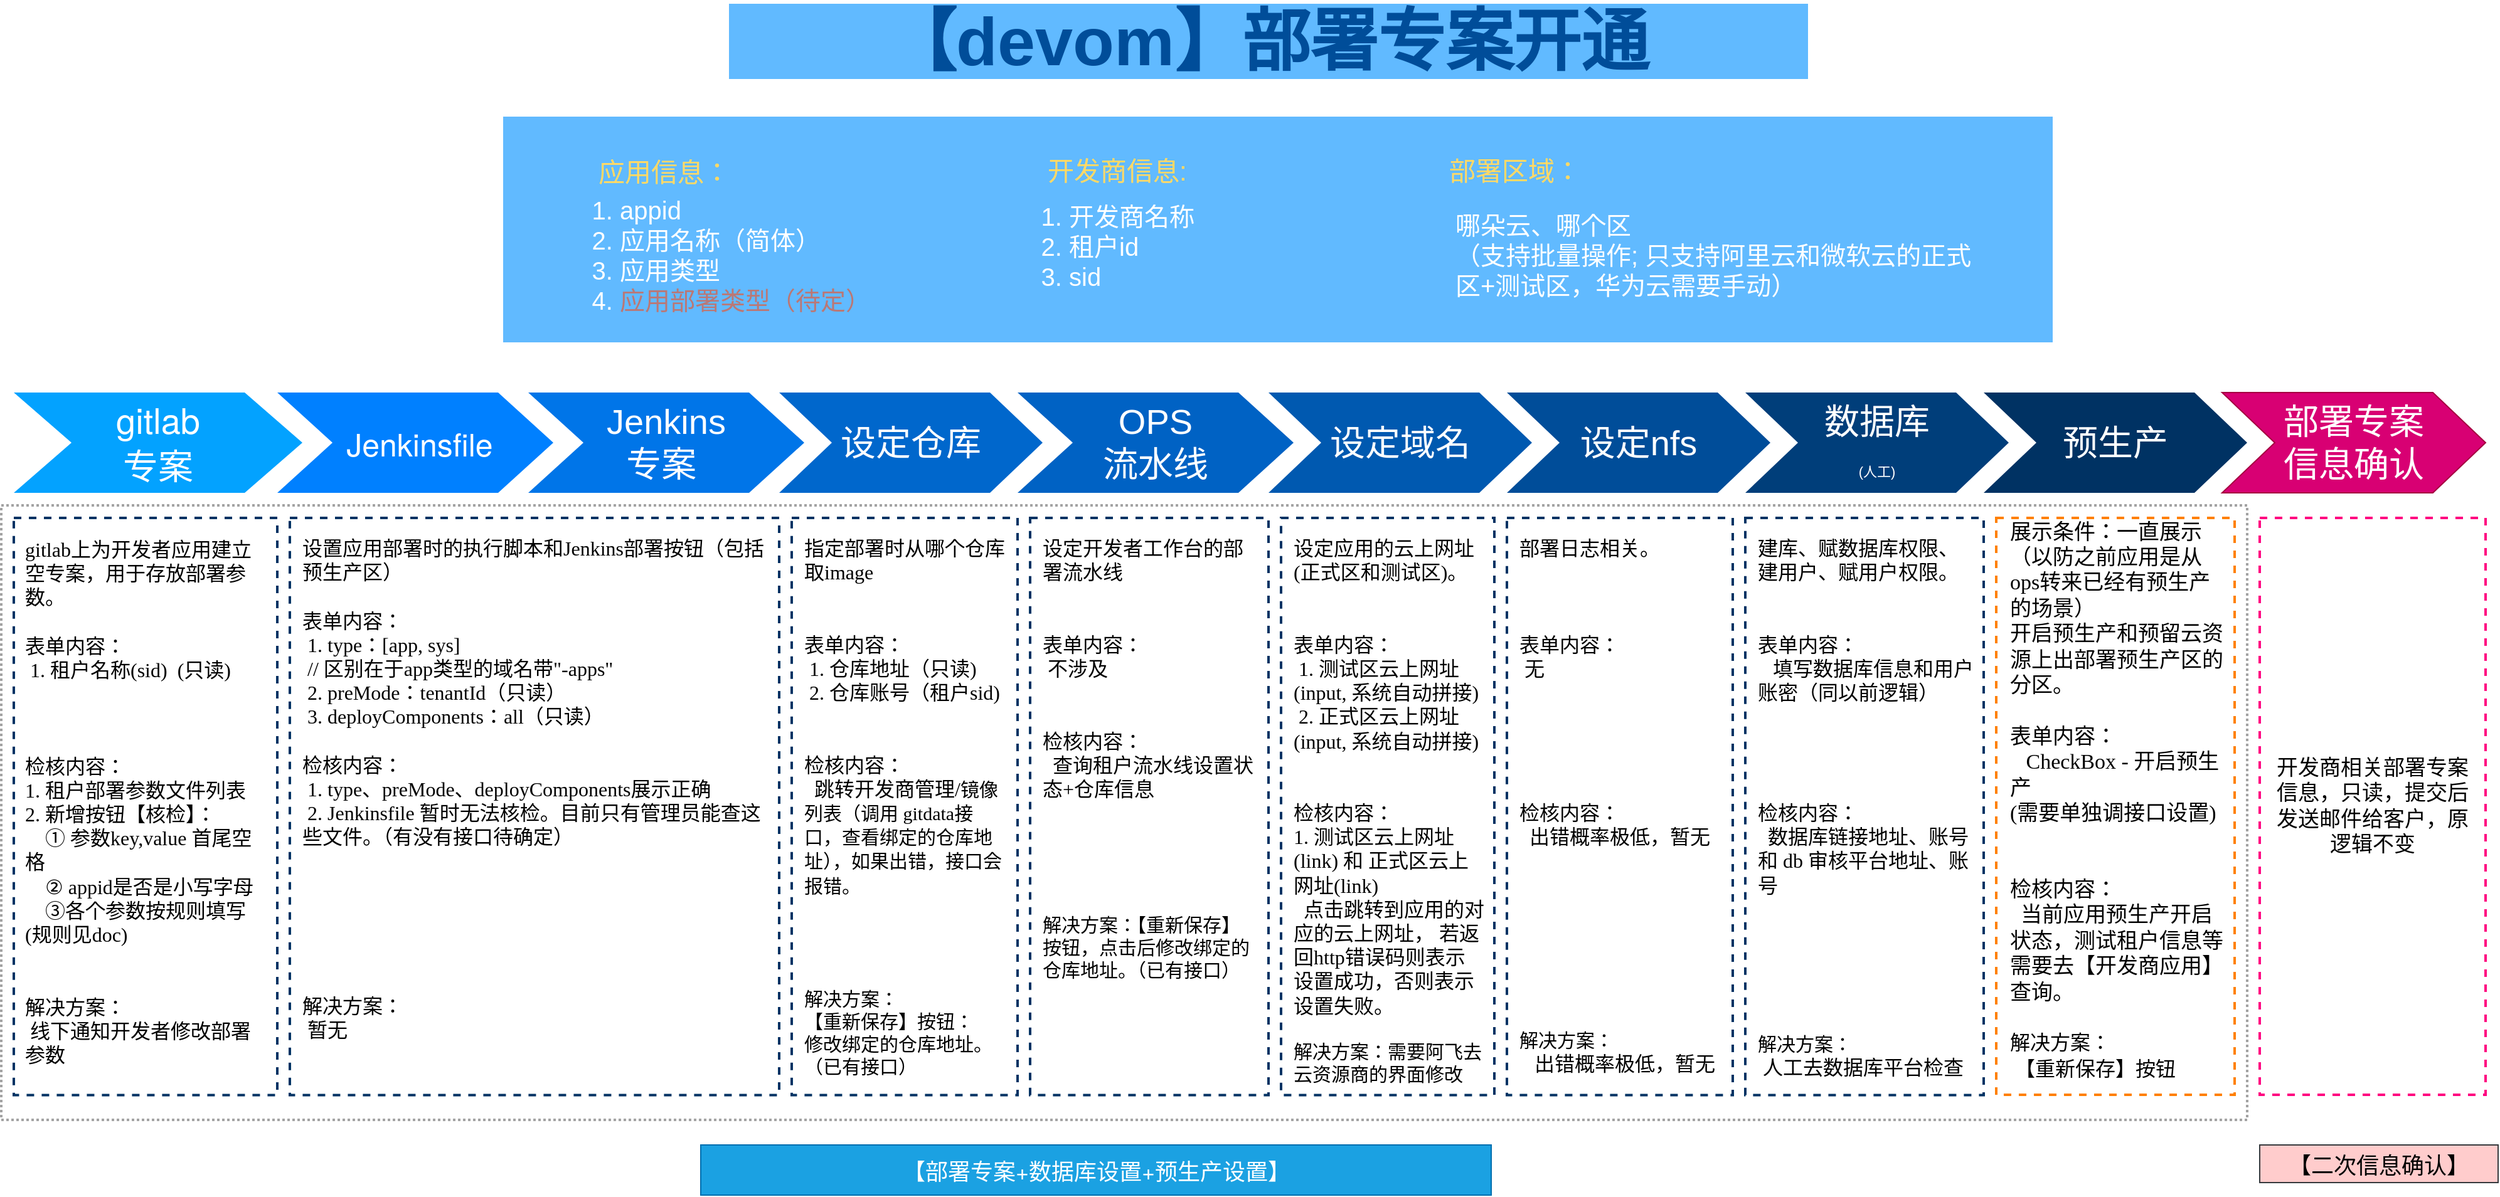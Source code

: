 <mxfile version="16.0.3" type="github" pages="2">
  <diagram name="Page-1" id="d9b1e647-80fa-b4a2-5024-87a742678bcc">
    <mxGraphModel dx="1662" dy="762" grid="1" gridSize="10" guides="1" tooltips="1" connect="1" arrows="1" fold="1" page="1" pageScale="1" pageWidth="1100" pageHeight="850" background="none" math="0" shadow="0">
      <root>
        <mxCell id="0" />
        <mxCell id="1" parent="0" />
        <mxCell id="QD2z16ngsbT5WN4hHSJs-33" value="" style="rounded=0;whiteSpace=wrap;html=1;shadow=0;dashed=1;dashPattern=1 1;labelBackgroundColor=none;sketch=0;fontSize=15;strokeWidth=2;strokeColor=#A3A3A3;" parent="1" vertex="1">
          <mxGeometry x="190" y="430" width="1790" height="490" as="geometry" />
        </mxCell>
        <mxCell id="57fe6abec08f04cb-1" value="&lt;font face=&quot;helvetica neue, helvetica, tahoma, arial, pingfang sc, source han sans cn, source han sans, source han serif, hiragino sans gb, wenquanyi micro hei, microsoft yahei, sans-serif&quot; style=&quot;font-size: 25px&quot;&gt;&amp;nbsp;Jenkinsfile&lt;/font&gt;" style="shape=step;whiteSpace=wrap;html=1;fontSize=25;fillColor=#0080FF;fontColor=#FFFFFF;strokeColor=none;" parent="1" vertex="1">
          <mxGeometry x="410" y="340" width="220" height="80" as="geometry" />
        </mxCell>
        <mxCell id="57fe6abec08f04cb-2" value="Jenkins &lt;br&gt;专案&amp;nbsp;" style="shape=step;whiteSpace=wrap;html=1;fontSize=28;fillColor=#0075E8;fontColor=#FFFFFF;strokeColor=none;" parent="1" vertex="1">
          <mxGeometry x="610" y="340" width="220" height="80" as="geometry" />
        </mxCell>
        <mxCell id="57fe6abec08f04cb-3" value="设定仓库" style="shape=step;whiteSpace=wrap;html=1;fontSize=28;fillColor=#0067CC;fontColor=#FFFFFF;strokeColor=none;" parent="1" vertex="1">
          <mxGeometry x="810" y="340" width="210" height="80" as="geometry" />
        </mxCell>
        <mxCell id="57fe6abec08f04cb-4" value="OPS&lt;br&gt;流水线" style="shape=step;whiteSpace=wrap;html=1;fontSize=28;fillColor=#0062C4;fontColor=#FFFFFF;strokeColor=none;" parent="1" vertex="1">
          <mxGeometry x="1000" y="340" width="220" height="80" as="geometry" />
        </mxCell>
        <mxCell id="57fe6abec08f04cb-5" value="设定域名" style="shape=step;whiteSpace=wrap;html=1;fontSize=28;fillColor=#0059B0;fontColor=#FFFFFF;strokeColor=none;" parent="1" vertex="1">
          <mxGeometry x="1200" y="340" width="210" height="80" as="geometry" />
        </mxCell>
        <mxCell id="57fe6abec08f04cb-6" value="设定nfs" style="shape=step;whiteSpace=wrap;html=1;fontSize=28;fillColor=#004D99;fontColor=#FFFFFF;strokeColor=none;" parent="1" vertex="1">
          <mxGeometry x="1390" y="340" width="210" height="80" as="geometry" />
        </mxCell>
        <mxCell id="57fe6abec08f04cb-7" value="【devom】部署专案开通" style="text;html=1;strokeColor=none;fillColor=#61BAFF;align=center;verticalAlign=middle;whiteSpace=wrap;fontSize=54;fontStyle=1;fontColor=#004D99;" parent="1" vertex="1">
          <mxGeometry x="770" y="30" width="860" height="60" as="geometry" />
        </mxCell>
        <mxCell id="QD2z16ngsbT5WN4hHSJs-1" value="&lt;font face=&quot;helvetica neue, helvetica, tahoma, arial, pingfang sc, source han sans cn, source han sans, source han serif, hiragino sans gb, wenquanyi micro hei, microsoft yahei, sans-serif&quot; style=&quot;font-size: 28px&quot;&gt;gitlab&lt;br&gt;专案&lt;/font&gt;" style="shape=step;whiteSpace=wrap;html=1;fontSize=28;fillColor=#03A2FF;fontColor=#FFFFFF;strokeColor=none;" parent="1" vertex="1">
          <mxGeometry x="200" y="340" width="230" height="80" as="geometry" />
        </mxCell>
        <mxCell id="QD2z16ngsbT5WN4hHSJs-6" value="&lt;font&gt;&lt;span style=&quot;font-family: &amp;#34;helvetica neue&amp;#34; , &amp;#34;helvetica&amp;#34; , &amp;#34;tahoma&amp;#34; , &amp;#34;arial&amp;#34; , &amp;#34;pingfang sc&amp;#34; , &amp;#34;source han sans cn&amp;#34; , &amp;#34;source han sans&amp;#34; , &amp;#34;source han serif&amp;#34; , &amp;#34;hiragino sans gb&amp;#34; , &amp;#34;wenquanyi micro hei&amp;#34; , &amp;#34;microsoft yahei&amp;#34; , sans-serif ; font-size: 18px&quot;&gt;【&lt;/span&gt;&lt;span style=&quot;font-family: &amp;#34;helvetica neue&amp;#34; , &amp;#34;helvetica&amp;#34; , &amp;#34;tahoma&amp;#34; , &amp;#34;arial&amp;#34; , &amp;#34;pingfang sc&amp;#34; , &amp;#34;source han sans cn&amp;#34; , &amp;#34;source han sans&amp;#34; , &amp;#34;source han serif&amp;#34; , &amp;#34;hiragino sans gb&amp;#34; , &amp;#34;wenquanyi micro hei&amp;#34; , &amp;#34;microsoft yahei&amp;#34; , sans-serif ; font-size: 18px&quot;&gt;部署专案+数据库设置+预生产设置&lt;/span&gt;&lt;span style=&quot;font-family: &amp;#34;helvetica neue&amp;#34; , &amp;#34;helvetica&amp;#34; , &amp;#34;tahoma&amp;#34; , &amp;#34;arial&amp;#34; , &amp;#34;pingfang sc&amp;#34; , &amp;#34;source han sans cn&amp;#34; , &amp;#34;source han sans&amp;#34; , &amp;#34;source han serif&amp;#34; , &amp;#34;hiragino sans gb&amp;#34; , &amp;#34;wenquanyi micro hei&amp;#34; , &amp;#34;microsoft yahei&amp;#34; , sans-serif ; font-size: 18px&quot;&gt;】&lt;/span&gt;&lt;/font&gt;" style="text;html=1;strokeColor=#006EAF;fillColor=#1ba1e2;align=center;verticalAlign=middle;whiteSpace=wrap;rounded=0;fontColor=#ffffff;" parent="1" vertex="1">
          <mxGeometry x="747.5" y="940" width="630" height="40" as="geometry" />
        </mxCell>
        <mxCell id="QD2z16ngsbT5WN4hHSJs-15" value="预生产" style="shape=step;whiteSpace=wrap;html=1;fontSize=28;fillColor=#003263;fontColor=#FFFFFF;strokeColor=none;" parent="1" vertex="1">
          <mxGeometry x="1770" y="340" width="210" height="80" as="geometry" />
        </mxCell>
        <mxCell id="QD2z16ngsbT5WN4hHSJs-16" value="&lt;font style=&quot;font-size: 17px&quot;&gt;展示条件：一直展示（以防之前应用是从ops转来已经有预生产的场景）&lt;br&gt;开启预生产和预留云资源上出部署预生产区的分区。&lt;br&gt;&lt;br&gt;表单内容：&lt;br&gt;&amp;nbsp; &amp;nbsp;CheckBox - 开启预生产&lt;br&gt;(需要单独调接口设置)&lt;br&gt;&lt;br&gt;&lt;br&gt;检核内容：&lt;br&gt;&amp;nbsp; 当前应用预生产开启状态，测试租户信息等需要去【开发商应用】查询。&lt;/font&gt;&lt;div style=&quot;font-size: 17px&quot;&gt;&lt;font style=&quot;font-size: 17px&quot;&gt;&lt;br&gt;&lt;/font&gt;&lt;/div&gt;&lt;div style=&quot;font-size: 17px&quot;&gt;&lt;span style=&quot;font-size: 16px&quot;&gt;解决方案：&amp;nbsp;&amp;nbsp;&lt;/span&gt;&lt;br&gt;&lt;/div&gt;&lt;font style=&quot;font-size: 16px&quot;&gt;&amp;nbsp;【重新保存】按钮&lt;/font&gt;&lt;div style=&quot;font-size: 17px&quot;&gt;&lt;br&gt;&lt;/div&gt;" style="text;spacingTop=10;fillColor=#ffffff;whiteSpace=wrap;html=1;align=left;fontSize=16;fontFamily=Times New Roman;fillColor=none;strokeColor=#FF8000;dashed=1;strokeWidth=2;spacing=11;labelPosition=center;verticalLabelPosition=middle;verticalAlign=middle;" parent="1" vertex="1">
          <mxGeometry x="1780" y="440" width="190" height="459.99" as="geometry" />
        </mxCell>
        <mxCell id="QD2z16ngsbT5WN4hHSJs-17" value="数据库&lt;br&gt;&lt;font style=&quot;font-size: 11px&quot;&gt;(人工)&lt;/font&gt;" style="shape=step;whiteSpace=wrap;html=1;fontSize=28;fillColor=#003E7A;fontColor=#FFFFFF;strokeColor=none;" parent="1" vertex="1">
          <mxGeometry x="1580" y="340" width="210" height="80" as="geometry" />
        </mxCell>
        <mxCell id="QD2z16ngsbT5WN4hHSJs-19" value="部署专案&lt;br&gt;信息确认" style="shape=step;whiteSpace=wrap;html=1;fontSize=28;fillColor=#d80073;strokeColor=#A50040;fontColor=#ffffff;" parent="1" vertex="1">
          <mxGeometry x="1960" y="340" width="210" height="80" as="geometry" />
        </mxCell>
        <mxCell id="QD2z16ngsbT5WN4hHSJs-20" value="开发商相关部署专案信息，只读，提交后发送邮件给客户，原逻辑不变" style="text;spacingTop=0;fillColor=#cdeb8b;whiteSpace=wrap;html=1;align=center;fontSize=17;fontFamily=Times New Roman;fillColor=none;strokeColor=#FF0080;dashed=1;strokeWidth=2;spacing=10;labelPosition=center;verticalLabelPosition=middle;verticalAlign=middle;" parent="1" vertex="1">
          <mxGeometry x="1990" y="440" width="180" height="459.99" as="geometry" />
        </mxCell>
        <mxCell id="QD2z16ngsbT5WN4hHSJs-21" value="&lt;font&gt;&lt;span style=&quot;font-family: &amp;#34;helvetica neue&amp;#34; , &amp;#34;helvetica&amp;#34; , &amp;#34;tahoma&amp;#34; , &amp;#34;arial&amp;#34; , &amp;#34;pingfang sc&amp;#34; , &amp;#34;source han sans cn&amp;#34; , &amp;#34;source han sans&amp;#34; , &amp;#34;source han serif&amp;#34; , &amp;#34;hiragino sans gb&amp;#34; , &amp;#34;wenquanyi micro hei&amp;#34; , &amp;#34;microsoft yahei&amp;#34; , sans-serif ; font-size: 18px&quot;&gt;【二次&lt;/span&gt;&lt;span style=&quot;font-family: &amp;#34;helvetica neue&amp;#34; , &amp;#34;helvetica&amp;#34; , &amp;#34;tahoma&amp;#34; , &amp;#34;arial&amp;#34; , &amp;#34;pingfang sc&amp;#34; , &amp;#34;source han sans cn&amp;#34; , &amp;#34;source han sans&amp;#34; , &amp;#34;source han serif&amp;#34; , &amp;#34;hiragino sans gb&amp;#34; , &amp;#34;wenquanyi micro hei&amp;#34; , &amp;#34;microsoft yahei&amp;#34; , sans-serif ; font-size: 18px&quot;&gt;信息确认&lt;/span&gt;&lt;span style=&quot;font-family: &amp;#34;helvetica neue&amp;#34; , &amp;#34;helvetica&amp;#34; , &amp;#34;tahoma&amp;#34; , &amp;#34;arial&amp;#34; , &amp;#34;pingfang sc&amp;#34; , &amp;#34;source han sans cn&amp;#34; , &amp;#34;source han sans&amp;#34; , &amp;#34;source han serif&amp;#34; , &amp;#34;hiragino sans gb&amp;#34; , &amp;#34;wenquanyi micro hei&amp;#34; , &amp;#34;microsoft yahei&amp;#34; , sans-serif ; font-size: 18px&quot;&gt;】&lt;/span&gt;&lt;/font&gt;" style="text;html=1;strokeColor=#36393d;fillColor=#ffcccc;align=center;verticalAlign=middle;whiteSpace=wrap;rounded=0;" parent="1" vertex="1">
          <mxGeometry x="1990" y="940" width="190" height="30" as="geometry" />
        </mxCell>
        <mxCell id="57fe6abec08f04cb-8" value="设置应用部署时的执行脚本和Jenkins部署按钮（包括预生产区）&lt;br style=&quot;font-size: 16px;&quot;&gt;&lt;br style=&quot;font-size: 16px;&quot;&gt;表单内容：&lt;br style=&quot;font-size: 16px;&quot;&gt;&amp;nbsp;1.&amp;nbsp;type：[app,&amp;nbsp;sys]&lt;br style=&quot;font-size: 16px;&quot;&gt;&amp;nbsp;// 区别在于app类型的域名带&quot;-apps&quot;&amp;nbsp;&lt;br style=&quot;font-size: 16px;&quot;&gt;&amp;nbsp;2.&amp;nbsp;preMode：tenantId（只读）&lt;br style=&quot;font-size: 16px;&quot;&gt;&amp;nbsp;3.&amp;nbsp;deployComponents：all（只读）&lt;br style=&quot;font-size: 16px;&quot;&gt;&lt;br style=&quot;font-size: 16px;&quot;&gt;检核内容：&lt;br style=&quot;font-size: 16px;&quot;&gt;&amp;nbsp;1. type、preMode、deployComponents展示正确&lt;br style=&quot;font-size: 16px;&quot;&gt;&amp;nbsp;2. Jenkinsfile 暂时无法核检。目前只有管理员能查这些文件。（有没有接口待确定）&lt;br style=&quot;font-size: 16px;&quot;&gt;&lt;br style=&quot;font-size: 16px;&quot;&gt;&lt;br style=&quot;font-size: 16px;&quot;&gt;&lt;div style=&quot;font-size: 16px;&quot;&gt;&lt;br style=&quot;font-size: 16px;&quot;&gt;&lt;/div&gt;&lt;div style=&quot;font-size: 16px;&quot;&gt;&lt;br style=&quot;font-size: 16px;&quot;&gt;&lt;/div&gt;&lt;div style=&quot;font-size: 16px;&quot;&gt;&lt;br style=&quot;font-size: 16px;&quot;&gt;&lt;/div&gt;&lt;div style=&quot;font-size: 16px;&quot;&gt;&lt;br style=&quot;font-size: 16px;&quot;&gt;&lt;/div&gt;&lt;div style=&quot;font-size: 16px;&quot;&gt;&lt;span style=&quot;font-size: 16px;&quot;&gt;解决方案：&lt;/span&gt;&lt;br style=&quot;font-size: 16px;&quot;&gt;&lt;/div&gt;&lt;div style=&quot;font-size: 16px;&quot;&gt;&amp;nbsp;暂无&lt;/div&gt;" style="text;spacingTop=0;whiteSpace=wrap;html=1;align=left;fontSize=16;fontFamily=Times New Roman;fillColor=none;strokeWidth=2;strokeColor=#003263;perimeterSpacing=0;dashed=1;spacing=10;" parent="1" vertex="1">
          <mxGeometry x="420" y="440.01" width="390" height="460.21" as="geometry" />
        </mxCell>
        <mxCell id="57fe6abec08f04cb-10" value="指定部署时从哪个仓库取image&lt;br style=&quot;font-size: 15px&quot;&gt;&lt;br style=&quot;font-size: 15px&quot;&gt;&lt;br style=&quot;font-size: 15px&quot;&gt;表单内容：&lt;br style=&quot;font-size: 15px&quot;&gt;&amp;nbsp;1. 仓库地址（只读)&lt;br&gt;&amp;nbsp;2. 仓库账号（租户sid)&lt;br style=&quot;font-size: 15px&quot;&gt;&lt;br&gt;&lt;br style=&quot;font-size: 15px&quot;&gt;检核内容：&lt;br style=&quot;font-size: 15px&quot;&gt;&amp;nbsp; 跳转开发商管理/&lt;span style=&quot;font-size: 15px&quot;&gt;镜像列表（调用 gitdata接口，查看绑定的仓库地址），如果出错，接口会报错。&lt;br&gt;&lt;/span&gt;&lt;div style=&quot;font-size: 15px&quot;&gt;&lt;br style=&quot;font-size: 15px&quot;&gt;&lt;/div&gt;&lt;div style=&quot;font-size: 15px&quot;&gt;&lt;br style=&quot;font-size: 15px&quot;&gt;&lt;/div&gt;&lt;div style=&quot;font-size: 15px&quot;&gt;&lt;br&gt;&lt;/div&gt;&lt;div style=&quot;font-size: 15px&quot;&gt;&lt;br&gt;&lt;/div&gt;&lt;div style=&quot;font-size: 15px&quot;&gt;解决方案：&lt;/div&gt;&lt;div style=&quot;font-size: 15px&quot;&gt;【重新保存】按钮：&lt;/div&gt;&lt;div style=&quot;font-size: 15px&quot;&gt;修改绑定的仓库地址。（已有接口）&lt;/div&gt;&lt;div style=&quot;font-size: 15px&quot;&gt;&lt;br&gt;&lt;/div&gt;" style="text;spacingTop=0;fillColor=#ffffff;whiteSpace=wrap;html=1;align=left;fontSize=16;fontFamily=Times New Roman;fillColor=none;strokeColor=#003263;dashed=1;strokeWidth=2;spacing=10;" parent="1" vertex="1">
          <mxGeometry x="820" y="440" width="180" height="460.21" as="geometry" />
        </mxCell>
        <mxCell id="57fe6abec08f04cb-11" value="设定开发者工作台的部署流水线&lt;br style=&quot;font-size: 15px&quot;&gt;&lt;br style=&quot;font-size: 15px&quot;&gt;&lt;br style=&quot;font-size: 15px&quot;&gt;表单内容：&lt;br style=&quot;font-size: 15px&quot;&gt;&amp;nbsp;不涉及&lt;br style=&quot;font-size: 15px&quot;&gt;&lt;br style=&quot;font-size: 15px&quot;&gt;&lt;br style=&quot;font-size: 15px&quot;&gt;检核内容：&lt;br style=&quot;font-size: 15px&quot;&gt;&amp;nbsp; 查询租户流水线设置状态+仓库信息&lt;div style=&quot;font-size: 15px&quot;&gt;&lt;br&gt;&lt;/div&gt;&lt;div style=&quot;font-size: 15px&quot;&gt;&lt;br style=&quot;font-size: 15px&quot;&gt;&lt;/div&gt;&lt;div style=&quot;font-size: 15px&quot;&gt;&lt;br&gt;&lt;/div&gt;&lt;div style=&quot;font-size: 15px&quot;&gt;&lt;br&gt;&lt;/div&gt;&lt;div style=&quot;font-size: 15px&quot;&gt;&lt;br&gt;&lt;/div&gt;&lt;div style=&quot;font-size: 15px&quot;&gt;&lt;span&gt;解决方案：【重新保存】按钮，点击后修改绑定的仓库地址。（已有接口）&lt;/span&gt;&lt;br&gt;&lt;/div&gt;&lt;div style=&quot;font-size: 15px&quot;&gt;&lt;br style=&quot;font-size: 15px&quot;&gt;&lt;/div&gt;" style="text;spacingTop=0;fillColor=#ffffff;whiteSpace=wrap;html=1;align=left;fontSize=16;fontFamily=Times New Roman;fillColor=none;strokeColor=#003263;dashed=1;strokeWidth=2;spacing=10;" parent="1" vertex="1">
          <mxGeometry x="1010" y="440" width="190" height="460.21" as="geometry" />
        </mxCell>
        <mxCell id="57fe6abec08f04cb-12" value="设定应用的云上网址(正式区和测试区)。&lt;br style=&quot;font-size: 15px&quot;&gt;&lt;br style=&quot;font-size: 15px&quot;&gt;&lt;br style=&quot;font-size: 15px&quot;&gt;表单内容：&lt;br style=&quot;font-size: 15px&quot;&gt;&amp;nbsp;1. 测试区云上网址(input, 系统自动拼接)&lt;br style=&quot;font-size: 15px&quot;&gt;&amp;nbsp;2. 正式区云上网址(input, 系统自动拼接)&lt;br style=&quot;font-size: 15px&quot;&gt;&lt;br style=&quot;font-size: 15px&quot;&gt;&lt;br style=&quot;font-size: 15px&quot;&gt;检核内容：&lt;br&gt;1. 测试区云上网址(link) 和&amp;nbsp;正式区云上网址(link)&lt;br style=&quot;font-size: 15px&quot;&gt;&amp;nbsp; 点击跳转到应用的对应的云上网址， 若返回http错误码则表示设置成功，否则表示设置失败。&lt;div style=&quot;font-size: 15px&quot;&gt;&lt;br style=&quot;font-size: 15px&quot;&gt;&lt;/div&gt;&lt;div style=&quot;font-size: 15px&quot;&gt;&lt;span&gt;解决方案：需要阿飞去云资源商的界面修改&lt;/span&gt;&lt;br&gt;&lt;/div&gt;&lt;div style=&quot;font-size: 15px&quot;&gt;&lt;br style=&quot;font-size: 15px&quot;&gt;&lt;/div&gt;" style="text;spacingTop=0;fillColor=#ffffff;whiteSpace=wrap;html=1;align=left;fontSize=16;fontFamily=Times New Roman;fillColor=none;strokeColor=#003263;dashed=1;strokeWidth=2;spacing=10;" parent="1" vertex="1">
          <mxGeometry x="1210" y="440" width="170" height="460.21" as="geometry" />
        </mxCell>
        <mxCell id="57fe6abec08f04cb-13" value="部署日志相关。&lt;br style=&quot;font-size: 15px&quot;&gt;&lt;br style=&quot;font-size: 15px&quot;&gt;&lt;br style=&quot;font-size: 15px&quot;&gt;&lt;br style=&quot;font-size: 15px&quot;&gt;表单内容：&lt;br style=&quot;font-size: 15px&quot;&gt;&amp;nbsp;无&lt;br style=&quot;font-size: 15px&quot;&gt;&lt;br style=&quot;font-size: 15px&quot;&gt;&lt;br style=&quot;font-size: 15px&quot;&gt;&lt;br style=&quot;font-size: 15px&quot;&gt;&lt;br style=&quot;font-size: 15px&quot;&gt;&lt;br style=&quot;font-size: 15px&quot;&gt;检核内容：&lt;br style=&quot;font-size: 15px&quot;&gt;&amp;nbsp; 出错概率极低，暂无&lt;div style=&quot;font-size: 15px&quot;&gt;&lt;br style=&quot;font-size: 15px&quot;&gt;&lt;/div&gt;&lt;div style=&quot;font-size: 15px&quot;&gt;&lt;br style=&quot;font-size: 15px&quot;&gt;&lt;/div&gt;&lt;div style=&quot;font-size: 15px&quot;&gt;&lt;br style=&quot;font-size: 15px&quot;&gt;&lt;/div&gt;&lt;div style=&quot;font-size: 15px&quot;&gt;&lt;br style=&quot;font-size: 15px&quot;&gt;&lt;/div&gt;&lt;div style=&quot;font-size: 15px&quot;&gt;&lt;br style=&quot;font-size: 15px&quot;&gt;&lt;/div&gt;&lt;div style=&quot;font-size: 15px&quot;&gt;&lt;br style=&quot;font-size: 15px&quot;&gt;&lt;/div&gt;&lt;div style=&quot;font-size: 15px&quot;&gt;&lt;br style=&quot;font-size: 15px&quot;&gt;&lt;/div&gt;&lt;div style=&quot;font-size: 15px&quot;&gt;&lt;br style=&quot;font-size: 15px&quot;&gt;&lt;/div&gt;&lt;div style=&quot;font-size: 15px&quot;&gt;&lt;span&gt;解决方案：&lt;/span&gt;&lt;span&gt;&amp;nbsp;&amp;nbsp;&lt;/span&gt;&lt;br&gt;&lt;/div&gt;&amp;nbsp;&amp;nbsp; 出错概率极低，暂无" style="text;spacingTop=0;fillColor=#ffffff;whiteSpace=wrap;html=1;align=left;fontSize=16;fontFamily=Times New Roman;fillColor=none;strokeColor=#003263;dashed=1;strokeWidth=2;spacing=10;" parent="1" vertex="1">
          <mxGeometry x="1390" y="440" width="180" height="460.21" as="geometry" />
        </mxCell>
        <mxCell id="QD2z16ngsbT5WN4hHSJs-2" value="gitlab上为开发者应用建立空专案，用于存放部署参数。&lt;br style=&quot;font-size: 16px&quot;&gt;&lt;br style=&quot;font-size: 16px&quot;&gt;表单内容：&lt;br style=&quot;font-size: 16px&quot;&gt;&amp;nbsp;1. 租户名称(sid)&amp;nbsp; (只读)&lt;br style=&quot;font-size: 16px&quot;&gt;&amp;nbsp;&lt;br&gt;&lt;br&gt;&lt;br style=&quot;font-size: 16px&quot;&gt;检核内容：&lt;br style=&quot;font-size: 16px&quot;&gt;1. 租户部署参数文件列表&lt;br style=&quot;font-size: 16px&quot;&gt;2.&amp;nbsp;&lt;span style=&quot;font-size: 16px&quot;&gt;新增按钮【核检】：&lt;/span&gt;&lt;div style=&quot;font-size: 16px&quot;&gt;&lt;span style=&quot;font-size: 16px&quot;&gt;&amp;nbsp; &amp;nbsp; ① 参数key,value 首尾空格&lt;/span&gt;&lt;br style=&quot;font-size: 16px&quot;&gt;&lt;/div&gt;&lt;div style=&quot;font-size: 16px&quot;&gt;&lt;span style=&quot;font-size: 16px&quot;&gt;&amp;nbsp; &amp;nbsp; ② appid是否是小写字母&lt;/span&gt;&lt;/div&gt;&lt;div style=&quot;font-size: 16px&quot;&gt;&lt;span style=&quot;font-size: 16px&quot;&gt;&amp;nbsp; &amp;nbsp; ③各个参数按规则填写(规则见doc)&lt;/span&gt;&lt;br style=&quot;font-size: 16px&quot;&gt;&lt;/div&gt;&lt;div style=&quot;font-size: 16px&quot;&gt;&lt;span style=&quot;font-size: 16px&quot;&gt;&lt;br style=&quot;font-size: 16px&quot;&gt;&lt;/span&gt;&lt;/div&gt;&lt;div style=&quot;font-size: 16px&quot;&gt;&lt;span style=&quot;font-size: 16px&quot;&gt;&lt;br style=&quot;font-size: 16px&quot;&gt;&lt;/span&gt;&lt;/div&gt;&lt;div style=&quot;font-size: 16px&quot;&gt;&lt;span style=&quot;font-size: 16px&quot;&gt;解决方案：&lt;/span&gt;&lt;/div&gt;&lt;div style=&quot;font-size: 16px&quot;&gt;&lt;span style=&quot;font-size: 16px&quot;&gt;&amp;nbsp;线下通知开发者修改部署参数&lt;/span&gt;&lt;/div&gt;" style="text;spacingTop=2;fillColor=#ffffff;whiteSpace=wrap;html=1;align=left;fontSize=16;fontFamily=Times New Roman;fillColor=none;strokeColor=#003263;dashed=1;strokeWidth=2;spacing=9;" parent="1" vertex="1">
          <mxGeometry x="200" y="440" width="210" height="460.21" as="geometry" />
        </mxCell>
        <mxCell id="QD2z16ngsbT5WN4hHSJs-18" value="建库、赋数据库权限、建用户、赋用户权限。&lt;br style=&quot;font-size: 15px&quot;&gt;&lt;br style=&quot;font-size: 15px&quot;&gt;&lt;br&gt;表单内容：&lt;br style=&quot;font-size: 15px&quot;&gt;&amp;nbsp; &amp;nbsp;填写数据库信息和用户账密（同以前逻辑）&lt;br style=&quot;font-size: 15px&quot;&gt;&lt;br style=&quot;font-size: 15px&quot;&gt;&lt;br style=&quot;font-size: 15px&quot;&gt;&lt;br style=&quot;font-size: 15px&quot;&gt;&lt;br style=&quot;font-size: 15px&quot;&gt;检核内容：&lt;br style=&quot;font-size: 15px&quot;&gt;&amp;nbsp; 数据库链接地址、账号和 db 审核平台地址、账号&lt;div style=&quot;font-size: 15px&quot;&gt;&lt;br&gt;&lt;/div&gt;&lt;div style=&quot;font-size: 15px&quot;&gt;&lt;br style=&quot;font-size: 15px&quot;&gt;&lt;/div&gt;&lt;div style=&quot;font-size: 15px&quot;&gt;&lt;br&gt;&lt;/div&gt;&lt;div style=&quot;font-size: 15px&quot;&gt;&lt;br style=&quot;font-size: 15px&quot;&gt;&lt;/div&gt;&lt;div style=&quot;font-size: 15px&quot;&gt;&lt;br style=&quot;font-size: 15px&quot;&gt;&lt;/div&gt;&lt;div style=&quot;font-size: 15px&quot;&gt;&lt;span style=&quot;font-size: 15px&quot;&gt;&lt;br style=&quot;font-size: 15px&quot;&gt;&lt;/span&gt;&lt;/div&gt;&lt;div style=&quot;font-size: 15px&quot;&gt;&lt;span style=&quot;font-size: 15px&quot;&gt;解决方案：&lt;/span&gt;&lt;span style=&quot;font-size: 15px&quot;&gt;&amp;nbsp;&amp;nbsp;&lt;/span&gt;&lt;br style=&quot;font-size: 15px&quot;&gt;&lt;/div&gt;&amp;nbsp;人工去数据库平台检查" style="text;spacingTop=0;fillColor=#ffffff;whiteSpace=wrap;html=1;align=left;fontSize=16;fontFamily=Times New Roman;fillColor=none;strokeColor=#003263;dashed=1;strokeWidth=2;spacing=10;" parent="1" vertex="1">
          <mxGeometry x="1580" y="440.01" width="190" height="460.21" as="geometry" />
        </mxCell>
        <mxCell id="QD2z16ngsbT5WN4hHSJs-54" value="" style="group" parent="1" vertex="1" connectable="0">
          <mxGeometry x="590" y="120.0" width="1235" height="180" as="geometry" />
        </mxCell>
        <mxCell id="QD2z16ngsbT5WN4hHSJs-3" value="" style="text;html=1;strokeColor=none;fillColor=#61BAFF;align=center;verticalAlign=middle;whiteSpace=wrap;fontSize=54;fontStyle=1;fontColor=#004D99;container=0;" parent="QD2z16ngsbT5WN4hHSJs-54" vertex="1">
          <mxGeometry width="1235" height="180" as="geometry" />
        </mxCell>
        <mxCell id="QD2z16ngsbT5WN4hHSJs-11" value="&lt;div&gt;部署区域：&lt;/div&gt;" style="text;html=1;strokeColor=none;fillColor=none;align=left;verticalAlign=middle;whiteSpace=wrap;rounded=1;fontColor=#FFD966;fontSize=21;arcSize=50;sketch=0;" parent="QD2z16ngsbT5WN4hHSJs-54" vertex="1">
          <mxGeometry x="752.143" y="36.42" width="111.429" height="13.58" as="geometry" />
        </mxCell>
        <mxCell id="QD2z16ngsbT5WN4hHSJs-9" value="&lt;ol style=&quot;font-size: 20px&quot;&gt;&lt;li&gt;开发商名称&lt;/li&gt;&lt;li&gt;租户id&lt;/li&gt;&lt;li&gt;sid&lt;/li&gt;&lt;/ol&gt;" style="text;html=1;strokeColor=none;fillColor=none;align=left;verticalAlign=middle;whiteSpace=wrap;rounded=1;fontColor=#FFFFFF;fontSize=16;" parent="QD2z16ngsbT5WN4hHSJs-54" vertex="1">
          <mxGeometry x="408.571" y="96.42" width="167.143" height="13.58" as="geometry" />
        </mxCell>
        <mxCell id="QD2z16ngsbT5WN4hHSJs-5" value="开发商信息:" style="text;html=1;strokeColor=none;fillColor=none;align=left;verticalAlign=middle;whiteSpace=wrap;rounded=1;fontColor=#FFD966;fontSize=21;arcSize=50;sketch=0;" parent="QD2z16ngsbT5WN4hHSJs-54" vertex="1">
          <mxGeometry x="431.786" y="36.42" width="157.857" height="13.58" as="geometry" />
        </mxCell>
        <mxCell id="QD2z16ngsbT5WN4hHSJs-13" value="" style="group;fontColor=#FFD966;fontSize=21;" parent="QD2z16ngsbT5WN4hHSJs-54" vertex="1" connectable="0">
          <mxGeometry x="74.286" y="36.42" width="148.571" height="31.42" as="geometry" />
        </mxCell>
        <mxCell id="QD2z16ngsbT5WN4hHSJs-4" value="&lt;div&gt;&lt;font style=&quot;font-size: 21px&quot;&gt;应用信息：&lt;/font&gt;&lt;/div&gt;" style="text;html=1;strokeColor=none;fillColor=none;align=left;verticalAlign=middle;whiteSpace=wrap;rounded=1;fontColor=#FFD966;fontSize=16;" parent="QD2z16ngsbT5WN4hHSJs-13" vertex="1">
          <mxGeometry width="110.565" height="15.285" as="geometry" />
        </mxCell>
        <mxCell id="QD2z16ngsbT5WN4hHSJs-7" value="&lt;font style=&quot;font-size: 20px&quot;&gt;哪朵云、哪个区&lt;br&gt;&lt;/font&gt;&lt;div style=&quot;font-size: 20px&quot;&gt;&lt;font style=&quot;font-size: 20px&quot;&gt;（支持批量操作; 只支持阿里云和微软云的正式区+测试区，华为云需要手动）&lt;/font&gt;&lt;/div&gt;" style="text;html=1;strokeColor=none;fillColor=none;align=left;verticalAlign=middle;whiteSpace=wrap;rounded=1;fontColor=#FFFFFF;fontSize=16;" parent="QD2z16ngsbT5WN4hHSJs-54" vertex="1">
          <mxGeometry x="756.786" y="103.21" width="417.857" height="13.58" as="geometry" />
        </mxCell>
        <mxCell id="QD2z16ngsbT5WN4hHSJs-10" value="&lt;ol style=&quot;font-size: 20px&quot;&gt;&lt;li&gt;appid&lt;/li&gt;&lt;li&gt;应用名称（简体）&lt;/li&gt;&lt;li&gt;应用类型&lt;/li&gt;&lt;li&gt;&lt;font color=&quot;#ba7876&quot; style=&quot;font-size: 20px&quot;&gt;应用部署类型（待定）&lt;/font&gt;&lt;/li&gt;&lt;/ol&gt;" style="text;html=1;strokeColor=none;fillColor=none;align=left;verticalAlign=middle;whiteSpace=wrap;rounded=0;fontColor=#FFFFFF;fontSize=16;" parent="QD2z16ngsbT5WN4hHSJs-54" vertex="1">
          <mxGeometry x="51.071" y="103.21" width="260" height="13.58" as="geometry" />
        </mxCell>
      </root>
    </mxGraphModel>
  </diagram>
  <diagram id="owTV0fjEa71QjjjQXtAF" name="Page-2">
    <mxGraphModel dx="1146" dy="526" grid="1" gridSize="10" guides="1" tooltips="1" connect="1" arrows="1" fold="1" page="1" pageScale="1" pageWidth="827" pageHeight="1169" math="0" shadow="0">
      <root>
        <mxCell id="KTCI4tqLL67TWzXtcYT7-0" />
        <mxCell id="KTCI4tqLL67TWzXtcYT7-1" parent="KTCI4tqLL67TWzXtcYT7-0" />
        <mxCell id="KTCI4tqLL67TWzXtcYT7-3" value="" style="swimlane;startSize=0;" vertex="1" parent="KTCI4tqLL67TWzXtcYT7-1">
          <mxGeometry x="100" y="250" width="200" height="200" as="geometry" />
        </mxCell>
        <mxCell id="KTCI4tqLL67TWzXtcYT7-5" value="" style="rounded=0;whiteSpace=wrap;html=1;" vertex="1" parent="KTCI4tqLL67TWzXtcYT7-3">
          <mxGeometry x="50" y="20" width="120" height="60" as="geometry" />
        </mxCell>
        <mxCell id="KTCI4tqLL67TWzXtcYT7-4" value="" style="swimlane;startSize=0;" vertex="1" parent="KTCI4tqLL67TWzXtcYT7-1">
          <mxGeometry x="510" y="250" width="200" height="200" as="geometry" />
        </mxCell>
      </root>
    </mxGraphModel>
  </diagram>
</mxfile>
